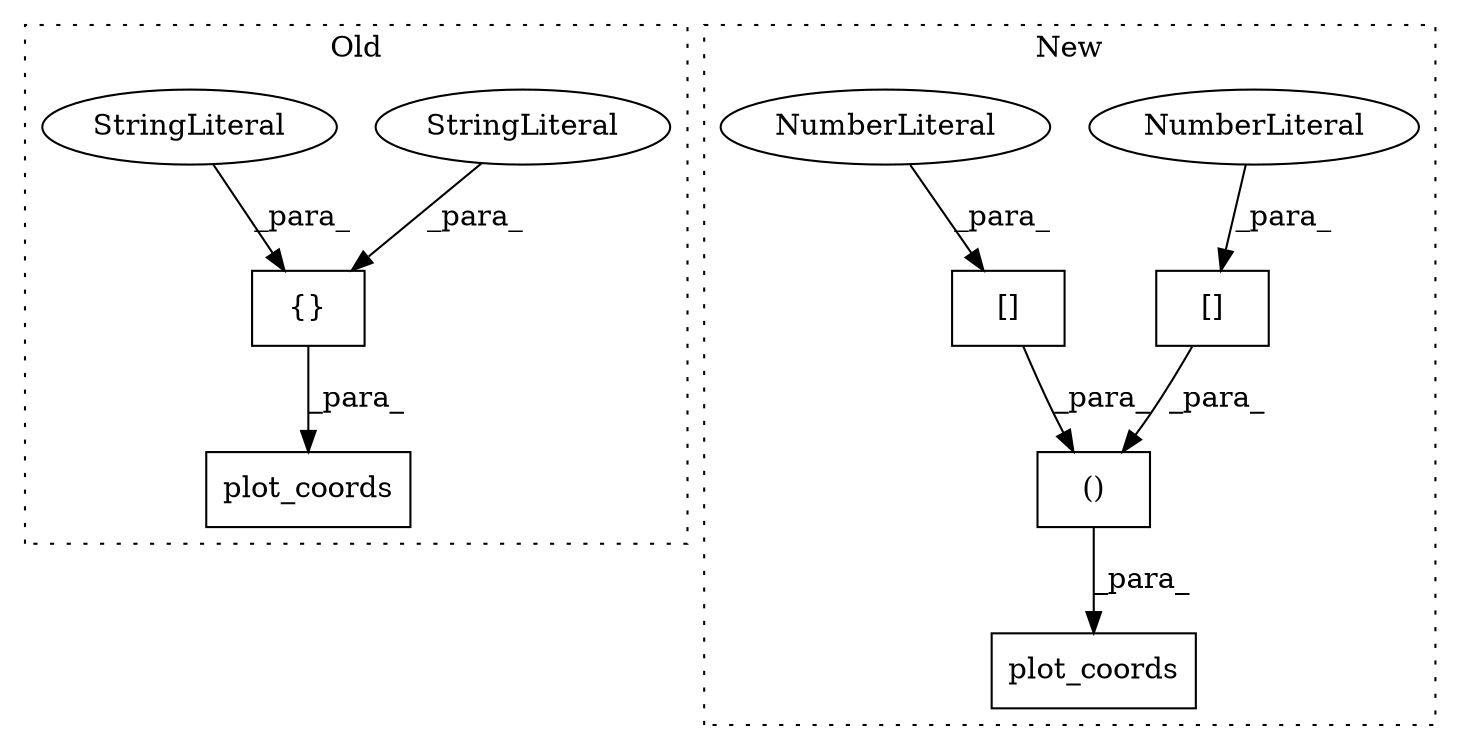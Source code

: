 digraph G {
subgraph cluster0 {
1 [label="plot_coords" a="32" s="255,290" l="12,1" shape="box"];
5 [label="{}" a="4" s="281,289" l="1,1" shape="box"];
9 [label="StringLiteral" a="45" s="282" l="3" shape="ellipse"];
10 [label="StringLiteral" a="45" s="286" l="3" shape="ellipse"];
label = "Old";
style="dotted";
}
subgraph cluster1 {
2 [label="plot_coords" a="32" s="255,321" l="17,2" shape="box"];
3 [label="()" a="106" s="272" l="21" shape="box"];
4 [label="[]" a="2" s="272,275" l="2,1" shape="box"];
6 [label="NumberLiteral" a="34" s="274" l="1" shape="ellipse"];
7 [label="[]" a="2" s="289,292" l="2,1" shape="box"];
8 [label="NumberLiteral" a="34" s="291" l="1" shape="ellipse"];
label = "New";
style="dotted";
}
3 -> 2 [label="_para_"];
4 -> 3 [label="_para_"];
5 -> 1 [label="_para_"];
6 -> 4 [label="_para_"];
7 -> 3 [label="_para_"];
8 -> 7 [label="_para_"];
9 -> 5 [label="_para_"];
10 -> 5 [label="_para_"];
}